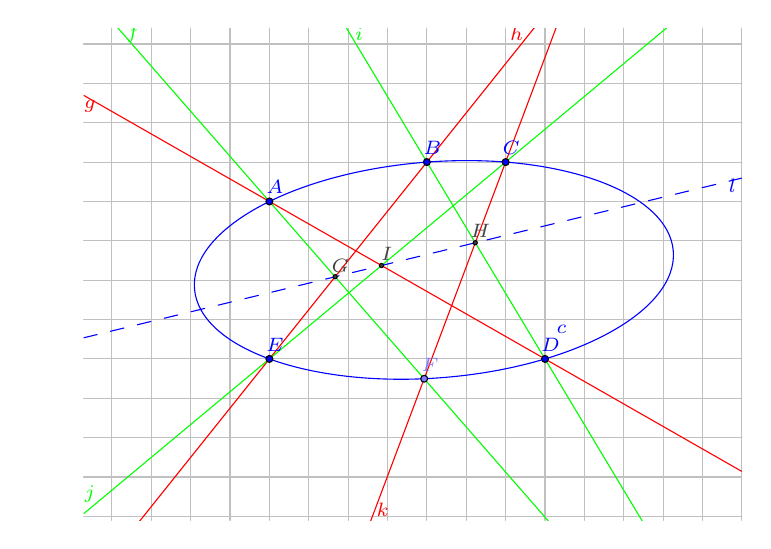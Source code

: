 \definecolor{uuuuuu}{rgb}{0.267,0.267,0.267}
\definecolor{ffqqqq}{rgb}{1.,0.,0.}
\definecolor{qqffqq}{rgb}{0.,1.,0.}
\definecolor{xdxdff}{rgb}{0.49,0.49,1.}
\definecolor{qqqqff}{rgb}{0.,0.,1.}
\definecolor{cqcqcq}{rgb}{0.753,0.753,0.753}
\begin{tikzpicture}[scale=0.5,line cap=round,line join=round,>=triangle 45,x=1.0cm,y=1.0cm]
\draw [color=cqcqcq,, xstep=1.0cm,ystep=1.0cm] (-7.72,-6.1) grid (9.,6.4);
\clip(-7.72,-6.1) rectangle (9.,6.4);
\draw [rotate around={-175.514:(1.178,0.261)},color=qqqqff] (1.178,0.261) ellipse (6.1cm and 2.744cm);
\draw [color=qqffqq,domain=-7.72:9.] plot(\x,{(-5.648-4.503*\x)/3.931});
\draw [color=ffqqqq,domain=-7.72:9.] plot(\x,{(--2.-4.*\x)/7.});
\draw [color=ffqqqq,domain=-7.72:9.] plot(\x,{(-7.-5.*\x)/-4.});
\draw [color=qqffqq,domain=-7.72:9.] plot(\x,{(--14.-5.*\x)/3.});
\draw [color=qqffqq,domain=-7.72:9.] plot(\x,{(-3.-5.*\x)/-6.});
\draw [color=ffqqqq,domain=-7.72:9.] plot(\x,{(--10.302-5.503*\x)/-2.069});
\draw [dash pattern=on 5pt off 5pt,color=qqqqff,domain=-7.72:9.] plot(\x,{(--1.459--0.864*\x)/3.56});
\begin{scriptsize}
\draw [fill=qqqqff] (-3.,2.) circle (2.5pt);
\draw[color=qqqqff] (-2.86,2.36) node {$A$};
\draw [fill=qqqqff] (1.,3.) circle (2.5pt);
\draw[color=qqqqff] (1.14,3.36) node {$B$};
\draw [fill=qqqqff] (3.,3.) circle (2.5pt);
\draw[color=qqqqff] (3.14,3.36) node {$C$};
\draw [fill=qqqqff] (4.,-2.) circle (2.5pt);
\draw[color=qqqqff] (4.14,-1.64) node {$D$};
\draw [fill=qqqqff] (-3.,-2.) circle (2.5pt);
\draw[color=qqqqff] (-2.86,-1.64) node {$E$};
\draw[color=qqqqff] (4.42,-1.26) node {$c$};
\draw [fill=xdxdff] (0.931,-2.503) circle (2.5pt);
\draw[color=xdxdff] (1.08,-2.14) node {$F$};
\draw[color=qqffqq] (-6.46,6.26) node {$f$};
\draw[color=ffqqqq] (-7.56,4.42) node {$g$};
\draw[color=ffqqqq] (3.28,6.26) node {$h$};
\draw[color=qqffqq] (-0.72,6.26) node {$i$};
\draw[color=qqffqq] (-7.56,-5.42) node {$j$};
\draw[color=ffqqqq] (-0.12,-5.84) node {$k$};
\draw [fill=uuuuuu] (-1.33,0.087) circle (1.5pt);
\draw[color=uuuuuu] (-1.2,0.36) node {$G$};
\draw [fill=uuuuuu] (2.229,0.951) circle (1.5pt);
\draw[color=uuuuuu] (2.36,1.24) node {$H$};
\draw[color=qqqqff] (8.76,2.4) node {$l$};
\draw [fill=uuuuuu] (-0.153,0.373) circle (1.5pt);
\draw[color=uuuuuu] (-0.02,0.66) node {$I$};
\end{scriptsize}
\end{tikzpicture}

